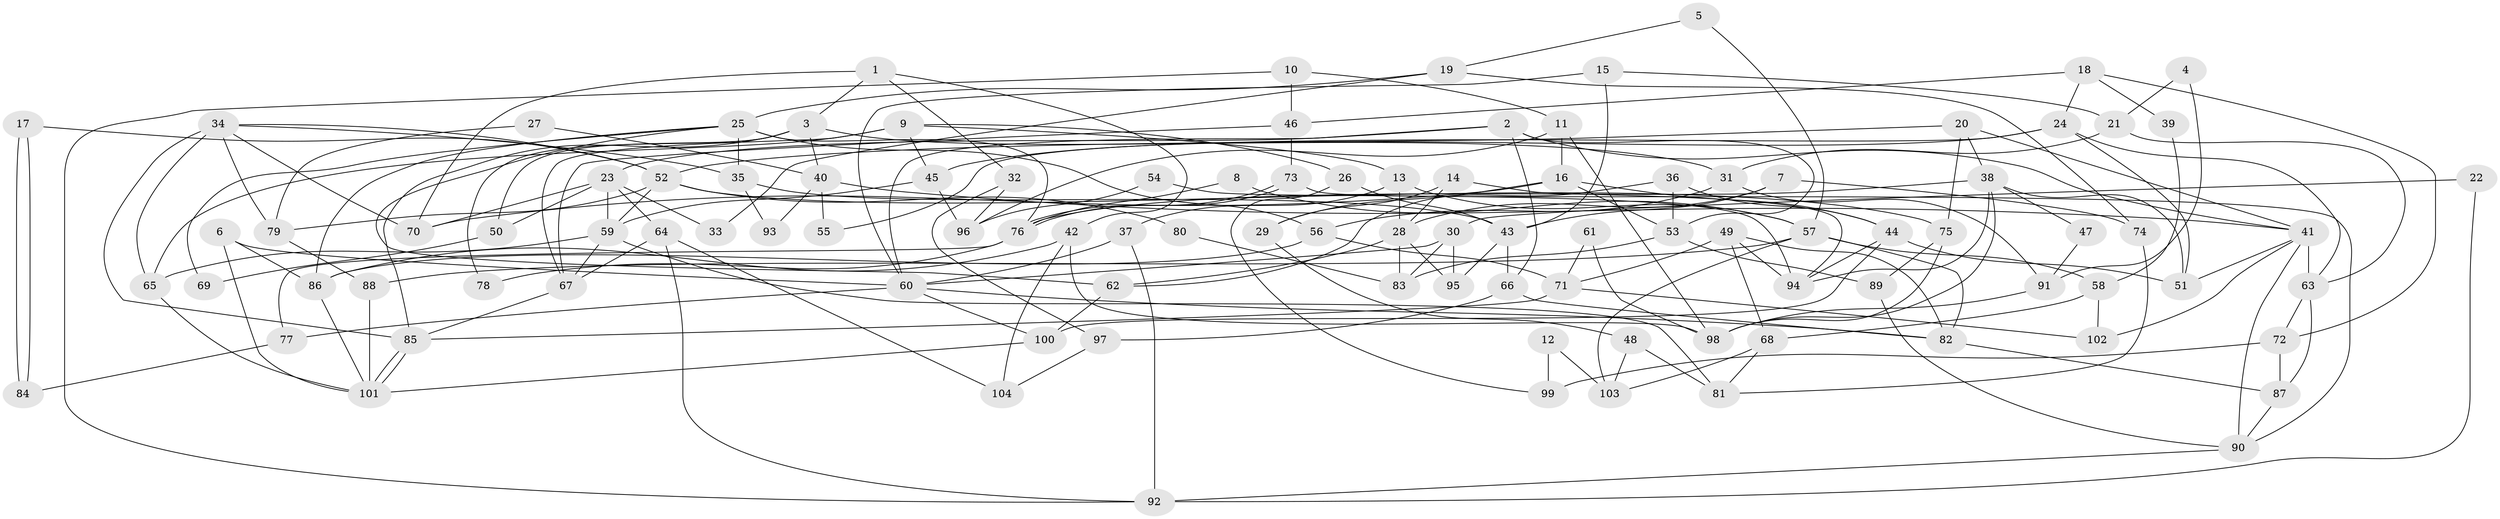 // Generated by graph-tools (version 1.1) at 2025/14/03/09/25 04:14:59]
// undirected, 104 vertices, 208 edges
graph export_dot {
graph [start="1"]
  node [color=gray90,style=filled];
  1;
  2;
  3;
  4;
  5;
  6;
  7;
  8;
  9;
  10;
  11;
  12;
  13;
  14;
  15;
  16;
  17;
  18;
  19;
  20;
  21;
  22;
  23;
  24;
  25;
  26;
  27;
  28;
  29;
  30;
  31;
  32;
  33;
  34;
  35;
  36;
  37;
  38;
  39;
  40;
  41;
  42;
  43;
  44;
  45;
  46;
  47;
  48;
  49;
  50;
  51;
  52;
  53;
  54;
  55;
  56;
  57;
  58;
  59;
  60;
  61;
  62;
  63;
  64;
  65;
  66;
  67;
  68;
  69;
  70;
  71;
  72;
  73;
  74;
  75;
  76;
  77;
  78;
  79;
  80;
  81;
  82;
  83;
  84;
  85;
  86;
  87;
  88;
  89;
  90;
  91;
  92;
  93;
  94;
  95;
  96;
  97;
  98;
  99;
  100;
  101;
  102;
  103;
  104;
  1 -- 42;
  1 -- 32;
  1 -- 3;
  1 -- 70;
  2 -- 53;
  2 -- 60;
  2 -- 23;
  2 -- 41;
  2 -- 66;
  3 -- 85;
  3 -- 31;
  3 -- 40;
  3 -- 50;
  3 -- 78;
  4 -- 91;
  4 -- 21;
  5 -- 19;
  5 -- 57;
  6 -- 101;
  6 -- 86;
  6 -- 60;
  7 -- 28;
  7 -- 43;
  7 -- 74;
  8 -- 76;
  8 -- 57;
  9 -- 45;
  9 -- 67;
  9 -- 13;
  9 -- 26;
  9 -- 65;
  10 -- 11;
  10 -- 92;
  10 -- 46;
  11 -- 98;
  11 -- 16;
  11 -- 96;
  12 -- 99;
  12 -- 103;
  13 -- 57;
  13 -- 28;
  13 -- 37;
  14 -- 94;
  14 -- 28;
  14 -- 29;
  15 -- 60;
  15 -- 43;
  15 -- 21;
  16 -- 44;
  16 -- 70;
  16 -- 29;
  16 -- 53;
  17 -- 84;
  17 -- 84;
  17 -- 52;
  18 -- 46;
  18 -- 72;
  18 -- 24;
  18 -- 39;
  19 -- 25;
  19 -- 74;
  19 -- 33;
  20 -- 38;
  20 -- 52;
  20 -- 41;
  20 -- 75;
  21 -- 63;
  21 -- 31;
  22 -- 92;
  22 -- 30;
  23 -- 70;
  23 -- 33;
  23 -- 50;
  23 -- 59;
  23 -- 64;
  24 -- 51;
  24 -- 45;
  24 -- 55;
  24 -- 63;
  25 -- 86;
  25 -- 76;
  25 -- 35;
  25 -- 56;
  25 -- 62;
  25 -- 69;
  26 -- 43;
  26 -- 99;
  27 -- 79;
  27 -- 40;
  28 -- 83;
  28 -- 62;
  28 -- 95;
  29 -- 48;
  30 -- 95;
  30 -- 60;
  30 -- 83;
  31 -- 56;
  31 -- 91;
  32 -- 96;
  32 -- 97;
  34 -- 65;
  34 -- 85;
  34 -- 35;
  34 -- 52;
  34 -- 70;
  34 -- 79;
  35 -- 43;
  35 -- 93;
  36 -- 62;
  36 -- 53;
  36 -- 44;
  37 -- 60;
  37 -- 92;
  38 -- 51;
  38 -- 94;
  38 -- 47;
  38 -- 76;
  38 -- 98;
  39 -- 58;
  40 -- 41;
  40 -- 55;
  40 -- 93;
  41 -- 51;
  41 -- 63;
  41 -- 90;
  41 -- 102;
  42 -- 86;
  42 -- 98;
  42 -- 104;
  43 -- 66;
  43 -- 95;
  44 -- 100;
  44 -- 51;
  44 -- 94;
  45 -- 59;
  45 -- 96;
  46 -- 67;
  46 -- 73;
  47 -- 91;
  48 -- 81;
  48 -- 103;
  49 -- 82;
  49 -- 71;
  49 -- 68;
  49 -- 94;
  50 -- 69;
  52 -- 59;
  52 -- 75;
  52 -- 79;
  52 -- 80;
  53 -- 89;
  53 -- 83;
  54 -- 96;
  54 -- 94;
  56 -- 71;
  56 -- 86;
  57 -- 58;
  57 -- 88;
  57 -- 82;
  57 -- 103;
  58 -- 68;
  58 -- 102;
  59 -- 65;
  59 -- 67;
  59 -- 81;
  60 -- 82;
  60 -- 77;
  60 -- 100;
  61 -- 71;
  61 -- 98;
  62 -- 100;
  63 -- 72;
  63 -- 87;
  64 -- 92;
  64 -- 67;
  64 -- 104;
  65 -- 101;
  66 -- 82;
  66 -- 97;
  67 -- 85;
  68 -- 103;
  68 -- 81;
  71 -- 85;
  71 -- 102;
  72 -- 87;
  72 -- 99;
  73 -- 76;
  73 -- 76;
  73 -- 90;
  74 -- 81;
  75 -- 89;
  75 -- 98;
  76 -- 77;
  76 -- 78;
  77 -- 84;
  79 -- 88;
  80 -- 83;
  82 -- 87;
  85 -- 101;
  85 -- 101;
  86 -- 101;
  87 -- 90;
  88 -- 101;
  89 -- 90;
  90 -- 92;
  91 -- 98;
  97 -- 104;
  100 -- 101;
}

